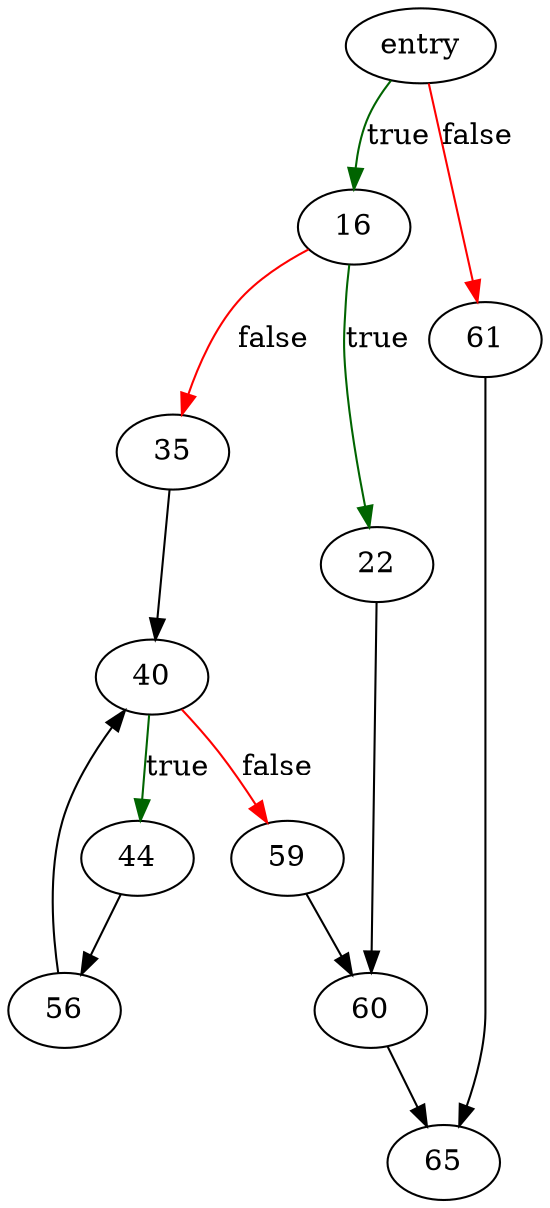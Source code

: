 digraph "codeExprOrVector" {
	// Node definitions.
	4 [label=entry];
	16;
	22;
	35;
	40;
	44;
	56;
	59;
	60;
	61;
	65;

	// Edge definitions.
	4 -> 16 [
		color=darkgreen
		label=true
	];
	4 -> 61 [
		color=red
		label=false
	];
	16 -> 22 [
		color=darkgreen
		label=true
	];
	16 -> 35 [
		color=red
		label=false
	];
	22 -> 60;
	35 -> 40;
	40 -> 44 [
		color=darkgreen
		label=true
	];
	40 -> 59 [
		color=red
		label=false
	];
	44 -> 56;
	56 -> 40;
	59 -> 60;
	60 -> 65;
	61 -> 65;
}